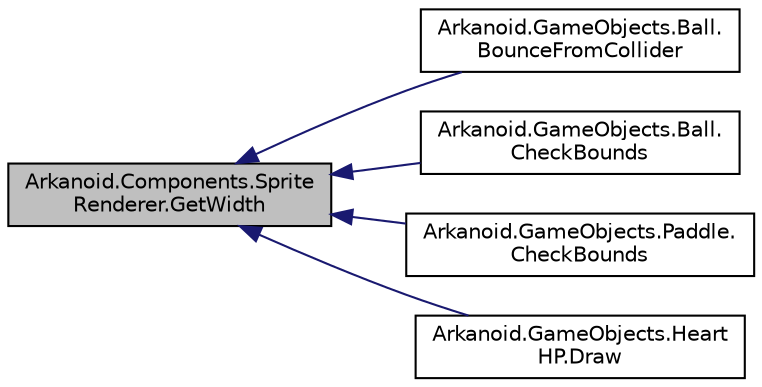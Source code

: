 digraph "Arkanoid.Components.SpriteRenderer.GetWidth"
{
 // INTERACTIVE_SVG=YES
  edge [fontname="Helvetica",fontsize="10",labelfontname="Helvetica",labelfontsize="10"];
  node [fontname="Helvetica",fontsize="10",shape=record];
  rankdir="LR";
  Node15 [label="Arkanoid.Components.Sprite\lRenderer.GetWidth",height=0.2,width=0.4,color="black", fillcolor="grey75", style="filled", fontcolor="black"];
  Node15 -> Node16 [dir="back",color="midnightblue",fontsize="10",style="solid",fontname="Helvetica"];
  Node16 [label="Arkanoid.GameObjects.Ball.\lBounceFromCollider",height=0.2,width=0.4,color="black", fillcolor="white", style="filled",URL="$class_arkanoid_1_1_game_objects_1_1_ball.html#a20fd35798f60f9ffb33b210b797a4361"];
  Node15 -> Node17 [dir="back",color="midnightblue",fontsize="10",style="solid",fontname="Helvetica"];
  Node17 [label="Arkanoid.GameObjects.Ball.\lCheckBounds",height=0.2,width=0.4,color="black", fillcolor="white", style="filled",URL="$class_arkanoid_1_1_game_objects_1_1_ball.html#a40de8aa8ba4c25b99036aeb12f3f272c"];
  Node15 -> Node18 [dir="back",color="midnightblue",fontsize="10",style="solid",fontname="Helvetica"];
  Node18 [label="Arkanoid.GameObjects.Paddle.\lCheckBounds",height=0.2,width=0.4,color="black", fillcolor="white", style="filled",URL="$class_arkanoid_1_1_game_objects_1_1_paddle.html#ae1e2d281c445bb8b65332f0d9f3f9795"];
  Node15 -> Node19 [dir="back",color="midnightblue",fontsize="10",style="solid",fontname="Helvetica"];
  Node19 [label="Arkanoid.GameObjects.Heart\lHP.Draw",height=0.2,width=0.4,color="black", fillcolor="white", style="filled",URL="$class_arkanoid_1_1_game_objects_1_1_heart_h_p.html#a7438e46d584a91fc466c47b63b29024e",tooltip="Draws number of hearts equal to life count "];
}
